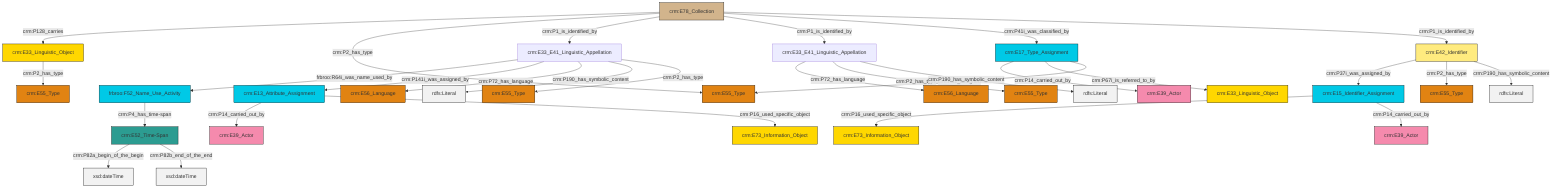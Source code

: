graph TD
classDef Literal fill:#f2f2f2,stroke:#000000;
classDef CRM_Entity fill:#FFFFFF,stroke:#000000;
classDef Temporal_Entity fill:#00C9E6, stroke:#000000;
classDef Type fill:#E18312, stroke:#000000;
classDef Time-Span fill:#2C9C91, stroke:#000000;
classDef Appellation fill:#FFEB7F, stroke:#000000;
classDef Place fill:#008836, stroke:#000000;
classDef Persistent_Item fill:#B266B2, stroke:#000000;
classDef Conceptual_Object fill:#FFD700, stroke:#000000;
classDef Physical_Thing fill:#D2B48C, stroke:#000000;
classDef Actor fill:#f58aad, stroke:#000000;
classDef PC_Classes fill:#4ce600, stroke:#000000;
classDef Multi fill:#cccccc,stroke:#000000;

0["crm:E78_Collection"]:::Physical_Thing -->|crm:P128_carries| 1["crm:E33_Linguistic_Object"]:::Conceptual_Object
2["crm:E15_Identifier_Assignment"]:::Temporal_Entity -->|crm:P16_used_specific_object| 3["crm:E73_Information_Object"]:::Conceptual_Object
0["crm:E78_Collection"]:::Physical_Thing -->|crm:P2_has_type| 8["crm:E55_Type"]:::Type
1["crm:E33_Linguistic_Object"]:::Conceptual_Object -->|crm:P2_has_type| 6["crm:E55_Type"]:::Type
0["crm:E78_Collection"]:::Physical_Thing -->|crm:P1_is_identified_by| 15["crm:E33_E41_Linguistic_Appellation"]:::Default
16["crm:E17_Type_Assignment"]:::Temporal_Entity -->|crm:P14_carried_out_by| 17["crm:E39_Actor"]:::Actor
18["crm:E42_Identifier"]:::Appellation -->|crm:P37i_was_assigned_by| 2["crm:E15_Identifier_Assignment"]:::Temporal_Entity
15["crm:E33_E41_Linguistic_Appellation"]:::Default -->|frbroo:R64i_was_name_used_by| 19["frbroo:F52_Name_Use_Activity"]:::Temporal_Entity
20["crm:E13_Attribute_Assignment"]:::Temporal_Entity -->|crm:P14_carried_out_by| 11["crm:E39_Actor"]:::Actor
21["crm:E33_E41_Linguistic_Appellation"]:::Default -->|crm:P72_has_language| 22["crm:E56_Language"]:::Type
15["crm:E33_E41_Linguistic_Appellation"]:::Default -->|crm:P141i_was_assigned_by| 20["crm:E13_Attribute_Assignment"]:::Temporal_Entity
0["crm:E78_Collection"]:::Physical_Thing -->|crm:P1_is_identified_by| 21["crm:E33_E41_Linguistic_Appellation"]:::Default
13["crm:E52_Time-Span"]:::Time-Span -->|crm:P82a_begin_of_the_begin| 26[xsd:dateTime]:::Literal
15["crm:E33_E41_Linguistic_Appellation"]:::Default -->|crm:P72_has_language| 30["crm:E56_Language"]:::Type
15["crm:E33_E41_Linguistic_Appellation"]:::Default -->|crm:P190_has_symbolic_content| 32[rdfs:Literal]:::Literal
0["crm:E78_Collection"]:::Physical_Thing -->|crm:P41i_was_classified_by| 16["crm:E17_Type_Assignment"]:::Temporal_Entity
16["crm:E17_Type_Assignment"]:::Temporal_Entity -->|crm:P67i_is_referred_to_by| 34["crm:E33_Linguistic_Object"]:::Conceptual_Object
16["crm:E17_Type_Assignment"]:::Temporal_Entity -->|crm:P42_assigned| 8["crm:E55_Type"]:::Type
15["crm:E33_E41_Linguistic_Appellation"]:::Default -->|crm:P2_has_type| 28["crm:E55_Type"]:::Type
2["crm:E15_Identifier_Assignment"]:::Temporal_Entity -->|crm:P14_carried_out_by| 24["crm:E39_Actor"]:::Actor
18["crm:E42_Identifier"]:::Appellation -->|crm:P2_has_type| 4["crm:E55_Type"]:::Type
18["crm:E42_Identifier"]:::Appellation -->|crm:P190_has_symbolic_content| 44[rdfs:Literal]:::Literal
21["crm:E33_E41_Linguistic_Appellation"]:::Default -->|crm:P2_has_type| 9["crm:E55_Type"]:::Type
13["crm:E52_Time-Span"]:::Time-Span -->|crm:P82b_end_of_the_end| 45[xsd:dateTime]:::Literal
20["crm:E13_Attribute_Assignment"]:::Temporal_Entity -->|crm:P16_used_specific_object| 39["crm:E73_Information_Object"]:::Conceptual_Object
19["frbroo:F52_Name_Use_Activity"]:::Temporal_Entity -->|crm:P4_has_time-span| 13["crm:E52_Time-Span"]:::Time-Span
0["crm:E78_Collection"]:::Physical_Thing -->|crm:P1_is_identified_by| 18["crm:E42_Identifier"]:::Appellation
21["crm:E33_E41_Linguistic_Appellation"]:::Default -->|crm:P190_has_symbolic_content| 49[rdfs:Literal]:::Literal